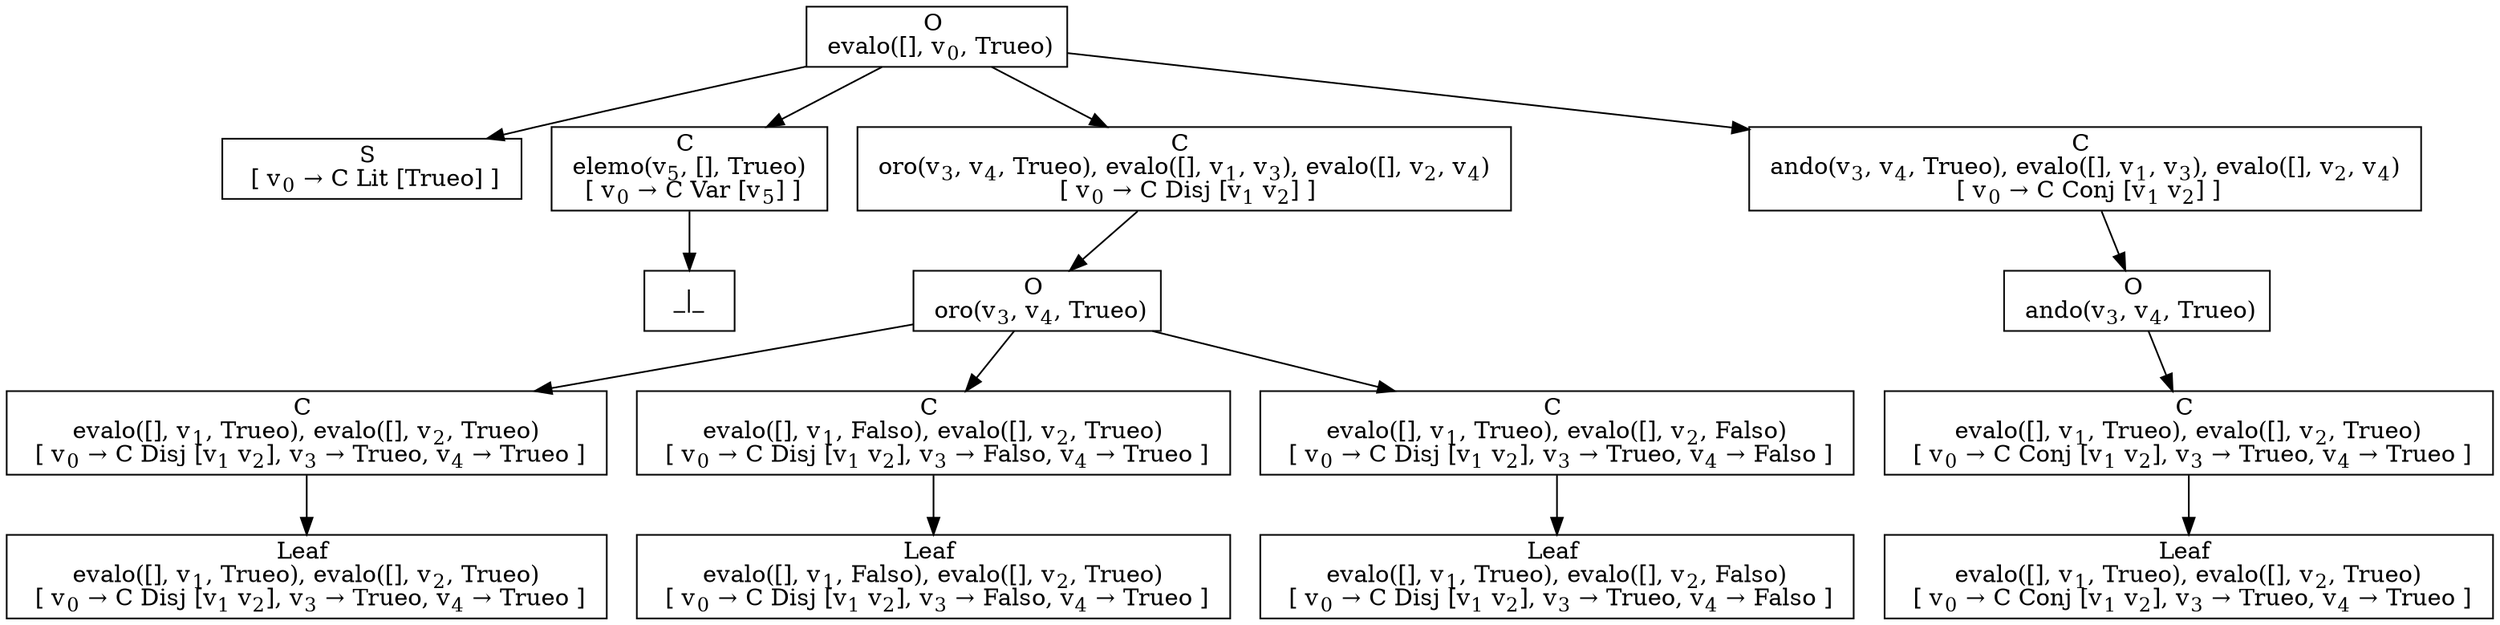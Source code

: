 digraph {
    graph [rankdir=TB
          ,bgcolor=transparent];
    node [shape=box
         ,fillcolor=white
         ,style=filled];
    0 [label=<O <BR/> evalo([], v<SUB>0</SUB>, Trueo)>];
    1 [label=<S <BR/>  [ v<SUB>0</SUB> &rarr; C Lit [Trueo] ] >];
    2 [label=<C <BR/> elemo(v<SUB>5</SUB>, [], Trueo) <BR/>  [ v<SUB>0</SUB> &rarr; C Var [v<SUB>5</SUB>] ] >];
    3 [label=<C <BR/> oro(v<SUB>3</SUB>, v<SUB>4</SUB>, Trueo), evalo([], v<SUB>1</SUB>, v<SUB>3</SUB>), evalo([], v<SUB>2</SUB>, v<SUB>4</SUB>) <BR/>  [ v<SUB>0</SUB> &rarr; C Disj [v<SUB>1</SUB> v<SUB>2</SUB>] ] >];
    4 [label=<C <BR/> ando(v<SUB>3</SUB>, v<SUB>4</SUB>, Trueo), evalo([], v<SUB>1</SUB>, v<SUB>3</SUB>), evalo([], v<SUB>2</SUB>, v<SUB>4</SUB>) <BR/>  [ v<SUB>0</SUB> &rarr; C Conj [v<SUB>1</SUB> v<SUB>2</SUB>] ] >];
    5 [label=<_|_>];
    6 [label=<O <BR/> oro(v<SUB>3</SUB>, v<SUB>4</SUB>, Trueo)>];
    7 [label=<C <BR/> evalo([], v<SUB>1</SUB>, Trueo), evalo([], v<SUB>2</SUB>, Trueo) <BR/>  [ v<SUB>0</SUB> &rarr; C Disj [v<SUB>1</SUB> v<SUB>2</SUB>], v<SUB>3</SUB> &rarr; Trueo, v<SUB>4</SUB> &rarr; Trueo ] >];
    8 [label=<C <BR/> evalo([], v<SUB>1</SUB>, Falso), evalo([], v<SUB>2</SUB>, Trueo) <BR/>  [ v<SUB>0</SUB> &rarr; C Disj [v<SUB>1</SUB> v<SUB>2</SUB>], v<SUB>3</SUB> &rarr; Falso, v<SUB>4</SUB> &rarr; Trueo ] >];
    9 [label=<C <BR/> evalo([], v<SUB>1</SUB>, Trueo), evalo([], v<SUB>2</SUB>, Falso) <BR/>  [ v<SUB>0</SUB> &rarr; C Disj [v<SUB>1</SUB> v<SUB>2</SUB>], v<SUB>3</SUB> &rarr; Trueo, v<SUB>4</SUB> &rarr; Falso ] >];
    10 [label=<Leaf <BR/> evalo([], v<SUB>1</SUB>, Trueo), evalo([], v<SUB>2</SUB>, Trueo) <BR/>  [ v<SUB>0</SUB> &rarr; C Disj [v<SUB>1</SUB> v<SUB>2</SUB>], v<SUB>3</SUB> &rarr; Trueo, v<SUB>4</SUB> &rarr; Trueo ] >];
    11 [label=<Leaf <BR/> evalo([], v<SUB>1</SUB>, Falso), evalo([], v<SUB>2</SUB>, Trueo) <BR/>  [ v<SUB>0</SUB> &rarr; C Disj [v<SUB>1</SUB> v<SUB>2</SUB>], v<SUB>3</SUB> &rarr; Falso, v<SUB>4</SUB> &rarr; Trueo ] >];
    12 [label=<Leaf <BR/> evalo([], v<SUB>1</SUB>, Trueo), evalo([], v<SUB>2</SUB>, Falso) <BR/>  [ v<SUB>0</SUB> &rarr; C Disj [v<SUB>1</SUB> v<SUB>2</SUB>], v<SUB>3</SUB> &rarr; Trueo, v<SUB>4</SUB> &rarr; Falso ] >];
    13 [label=<O <BR/> ando(v<SUB>3</SUB>, v<SUB>4</SUB>, Trueo)>];
    14 [label=<C <BR/> evalo([], v<SUB>1</SUB>, Trueo), evalo([], v<SUB>2</SUB>, Trueo) <BR/>  [ v<SUB>0</SUB> &rarr; C Conj [v<SUB>1</SUB> v<SUB>2</SUB>], v<SUB>3</SUB> &rarr; Trueo, v<SUB>4</SUB> &rarr; Trueo ] >];
    15 [label=<Leaf <BR/> evalo([], v<SUB>1</SUB>, Trueo), evalo([], v<SUB>2</SUB>, Trueo) <BR/>  [ v<SUB>0</SUB> &rarr; C Conj [v<SUB>1</SUB> v<SUB>2</SUB>], v<SUB>3</SUB> &rarr; Trueo, v<SUB>4</SUB> &rarr; Trueo ] >];
    0 -> 1 [label=""];
    0 -> 2 [label=""];
    0 -> 3 [label=""];
    0 -> 4 [label=""];
    2 -> 5 [label=""];
    3 -> 6 [label=""];
    4 -> 13 [label=""];
    6 -> 7 [label=""];
    6 -> 8 [label=""];
    6 -> 9 [label=""];
    7 -> 10 [label=""];
    8 -> 11 [label=""];
    9 -> 12 [label=""];
    13 -> 14 [label=""];
    14 -> 15 [label=""];
}